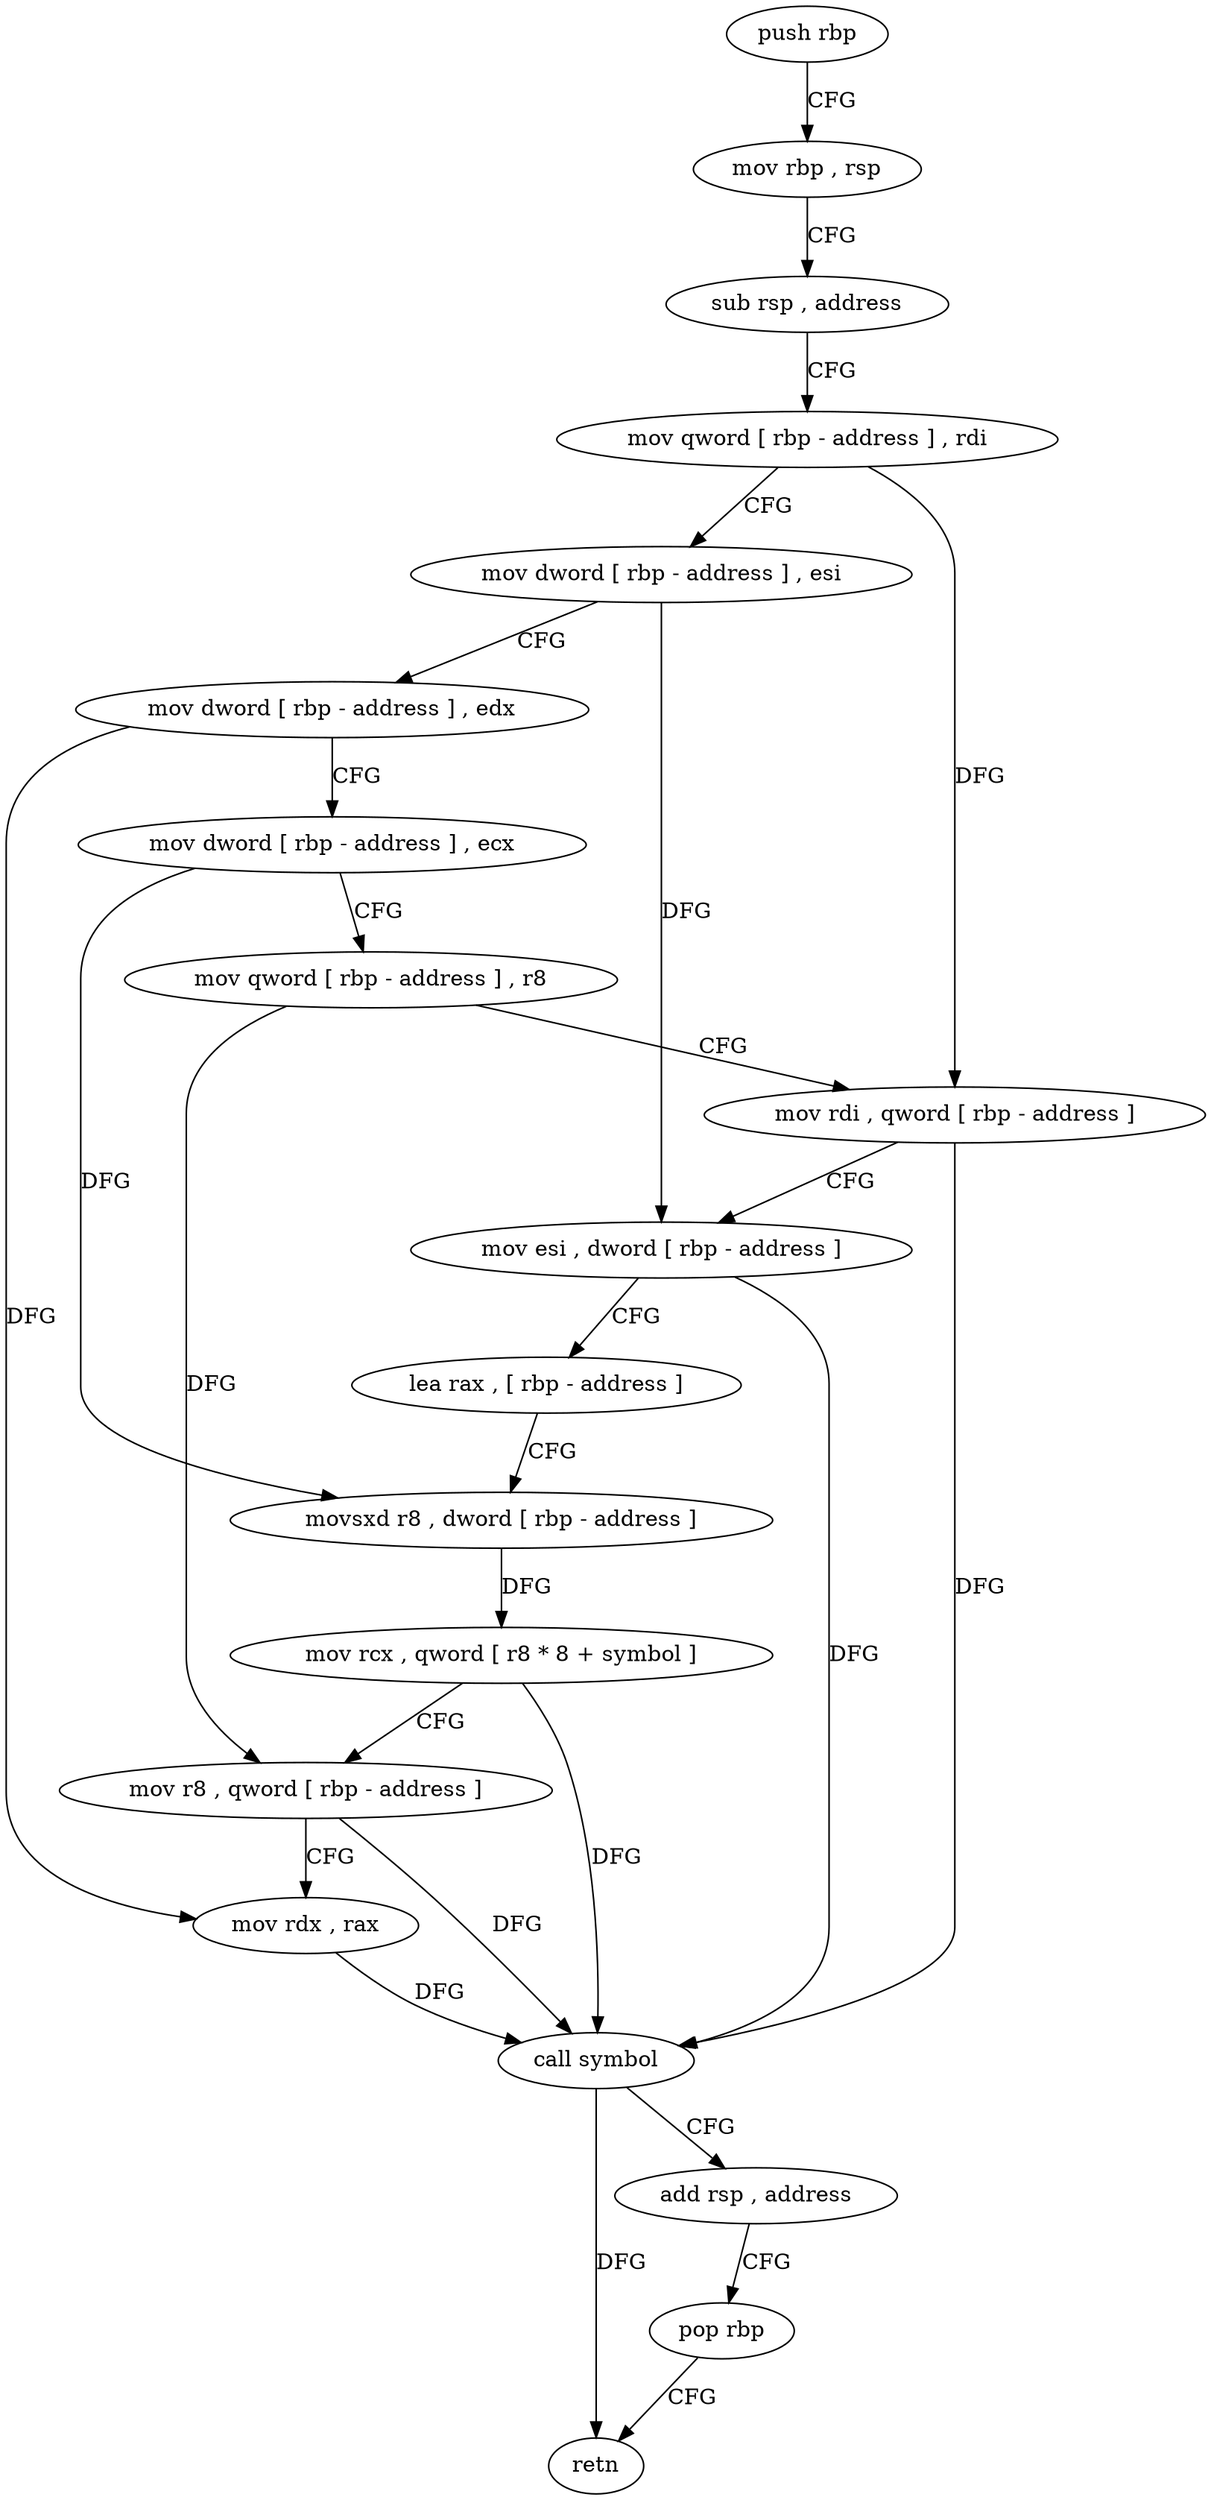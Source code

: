 digraph "func" {
"4288288" [label = "push rbp" ]
"4288289" [label = "mov rbp , rsp" ]
"4288292" [label = "sub rsp , address" ]
"4288296" [label = "mov qword [ rbp - address ] , rdi" ]
"4288300" [label = "mov dword [ rbp - address ] , esi" ]
"4288303" [label = "mov dword [ rbp - address ] , edx" ]
"4288306" [label = "mov dword [ rbp - address ] , ecx" ]
"4288309" [label = "mov qword [ rbp - address ] , r8" ]
"4288313" [label = "mov rdi , qword [ rbp - address ]" ]
"4288317" [label = "mov esi , dword [ rbp - address ]" ]
"4288320" [label = "lea rax , [ rbp - address ]" ]
"4288324" [label = "movsxd r8 , dword [ rbp - address ]" ]
"4288328" [label = "mov rcx , qword [ r8 * 8 + symbol ]" ]
"4288336" [label = "mov r8 , qword [ rbp - address ]" ]
"4288340" [label = "mov rdx , rax" ]
"4288343" [label = "call symbol" ]
"4288348" [label = "add rsp , address" ]
"4288352" [label = "pop rbp" ]
"4288353" [label = "retn" ]
"4288288" -> "4288289" [ label = "CFG" ]
"4288289" -> "4288292" [ label = "CFG" ]
"4288292" -> "4288296" [ label = "CFG" ]
"4288296" -> "4288300" [ label = "CFG" ]
"4288296" -> "4288313" [ label = "DFG" ]
"4288300" -> "4288303" [ label = "CFG" ]
"4288300" -> "4288317" [ label = "DFG" ]
"4288303" -> "4288306" [ label = "CFG" ]
"4288303" -> "4288340" [ label = "DFG" ]
"4288306" -> "4288309" [ label = "CFG" ]
"4288306" -> "4288324" [ label = "DFG" ]
"4288309" -> "4288313" [ label = "CFG" ]
"4288309" -> "4288336" [ label = "DFG" ]
"4288313" -> "4288317" [ label = "CFG" ]
"4288313" -> "4288343" [ label = "DFG" ]
"4288317" -> "4288320" [ label = "CFG" ]
"4288317" -> "4288343" [ label = "DFG" ]
"4288320" -> "4288324" [ label = "CFG" ]
"4288324" -> "4288328" [ label = "DFG" ]
"4288328" -> "4288336" [ label = "CFG" ]
"4288328" -> "4288343" [ label = "DFG" ]
"4288336" -> "4288340" [ label = "CFG" ]
"4288336" -> "4288343" [ label = "DFG" ]
"4288340" -> "4288343" [ label = "DFG" ]
"4288343" -> "4288348" [ label = "CFG" ]
"4288343" -> "4288353" [ label = "DFG" ]
"4288348" -> "4288352" [ label = "CFG" ]
"4288352" -> "4288353" [ label = "CFG" ]
}
